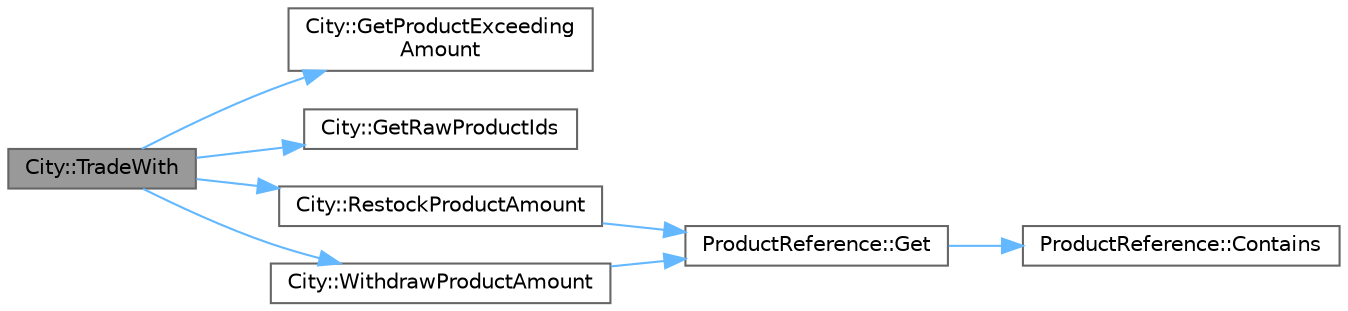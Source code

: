 digraph "City::TradeWith"
{
 // LATEX_PDF_SIZE
  bgcolor="transparent";
  edge [fontname=Helvetica,fontsize=10,labelfontname=Helvetica,labelfontsize=10];
  node [fontname=Helvetica,fontsize=10,shape=box,height=0.2,width=0.4];
  rankdir="LR";
  Node1 [id="Node000001",label="City::TradeWith",height=0.2,width=0.4,color="gray40", fillcolor="grey60", style="filled", fontcolor="black",tooltip="Trade products with another city. The two cities may or may not have products in common."];
  Node1 -> Node2 [id="edge1_Node000001_Node000002",color="steelblue1",style="solid",tooltip=" "];
  Node2 [id="Node000002",label="City::GetProductExceeding\lAmount",height=0.2,width=0.4,color="grey40", fillcolor="white", style="filled",URL="$classCity.html#a96a9d3a5b4b1100df16e933bacfd590f",tooltip="Get the exceeding amount of a product in the city."];
  Node1 -> Node3 [id="edge2_Node000001_Node000003",color="steelblue1",style="solid",tooltip=" "];
  Node3 [id="Node000003",label="City::GetRawProductIds",height=0.2,width=0.4,color="grey40", fillcolor="white", style="filled",URL="$classCity.html#a87b8a9beb255137b6617175c5dba9eff",tooltip="Get the set of raw product IDs in the city. This method is designed to be able to access the iterator..."];
  Node1 -> Node4 [id="edge3_Node000001_Node000004",color="steelblue1",style="solid",tooltip=" "];
  Node4 [id="Node000004",label="City::RestockProductAmount",height=0.2,width=0.4,color="grey40", fillcolor="white", style="filled",URL="$classCity.html#a5aa2c8a7d6d7e4f1e4d009c97d5ae390",tooltip="Restock a certain amount of a product in the city."];
  Node4 -> Node5 [id="edge4_Node000004_Node000005",color="steelblue1",style="solid",tooltip=" "];
  Node5 [id="Node000005",label="ProductReference::Get",height=0.2,width=0.4,color="grey40", fillcolor="white", style="filled",URL="$classProductReference.html#ae6e586d7b4646d28255b0d87ad3a9b80",tooltip=" "];
  Node5 -> Node6 [id="edge5_Node000005_Node000006",color="steelblue1",style="solid",tooltip=" "];
  Node6 [id="Node000006",label="ProductReference::Contains",height=0.2,width=0.4,color="grey40", fillcolor="white", style="filled",URL="$classProductReference.html#a9b2c978acd5d9989cd10ab93dc358cac",tooltip=" "];
  Node1 -> Node7 [id="edge6_Node000001_Node000007",color="steelblue1",style="solid",tooltip=" "];
  Node7 [id="Node000007",label="City::WithdrawProductAmount",height=0.2,width=0.4,color="grey40", fillcolor="white", style="filled",URL="$classCity.html#a5b6931c4e0a1b33fb97e464a43dc30f9",tooltip="Withdraw a certain amount of a product from the city."];
  Node7 -> Node5 [id="edge7_Node000007_Node000005",color="steelblue1",style="solid",tooltip=" "];
}

